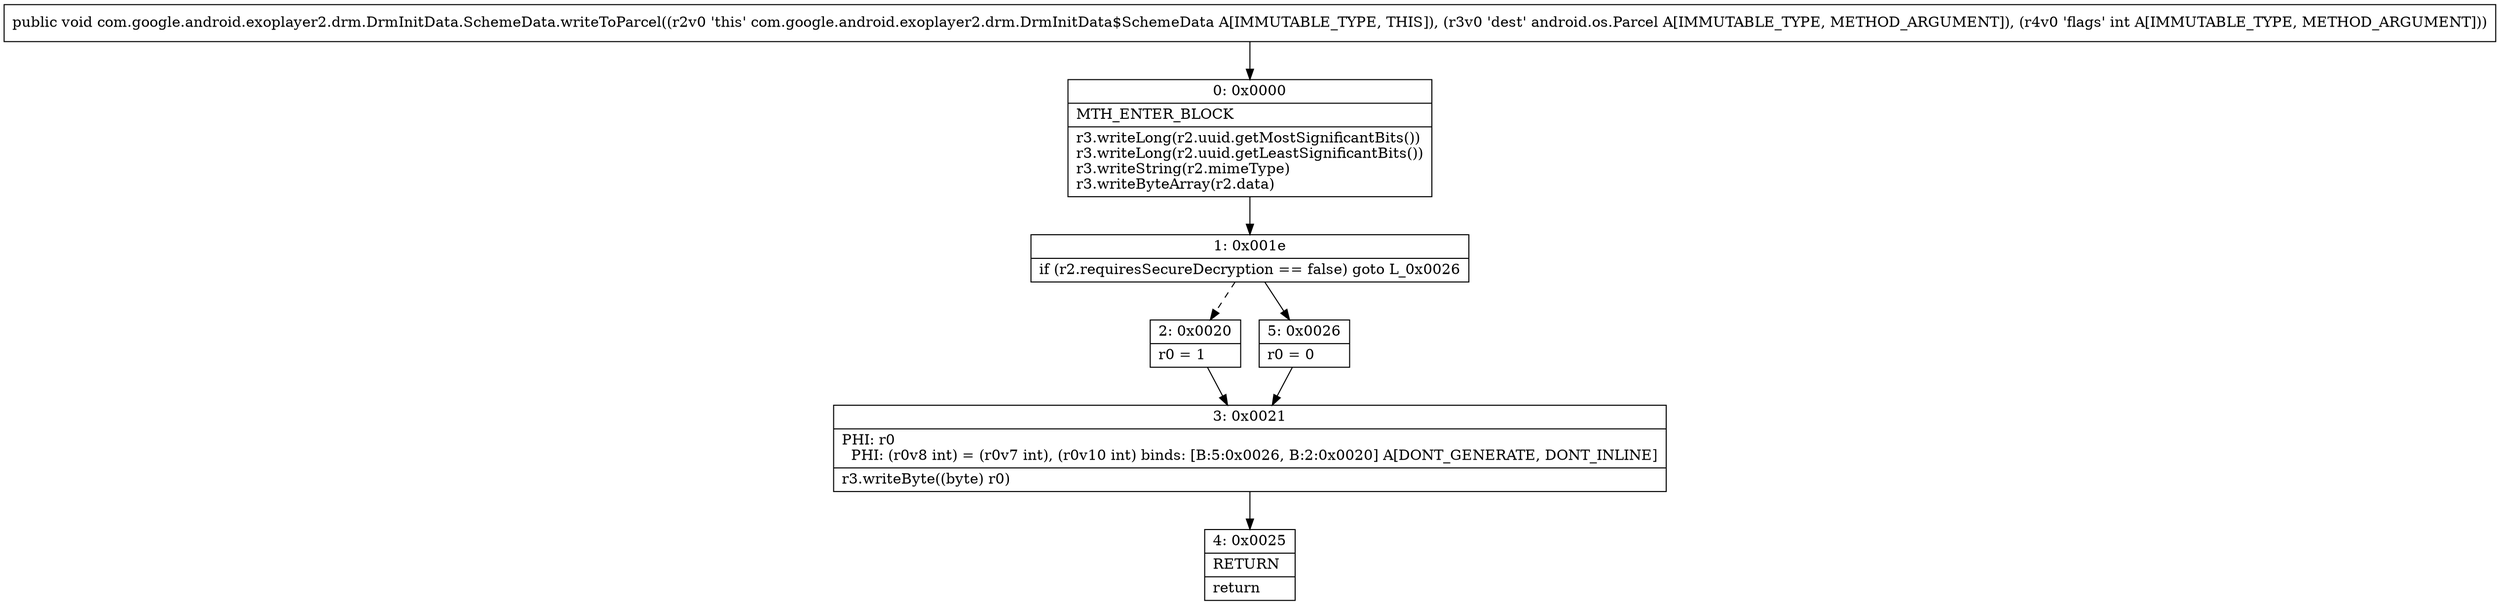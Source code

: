 digraph "CFG forcom.google.android.exoplayer2.drm.DrmInitData.SchemeData.writeToParcel(Landroid\/os\/Parcel;I)V" {
Node_0 [shape=record,label="{0\:\ 0x0000|MTH_ENTER_BLOCK\l|r3.writeLong(r2.uuid.getMostSignificantBits())\lr3.writeLong(r2.uuid.getLeastSignificantBits())\lr3.writeString(r2.mimeType)\lr3.writeByteArray(r2.data)\l}"];
Node_1 [shape=record,label="{1\:\ 0x001e|if (r2.requiresSecureDecryption == false) goto L_0x0026\l}"];
Node_2 [shape=record,label="{2\:\ 0x0020|r0 = 1\l}"];
Node_3 [shape=record,label="{3\:\ 0x0021|PHI: r0 \l  PHI: (r0v8 int) = (r0v7 int), (r0v10 int) binds: [B:5:0x0026, B:2:0x0020] A[DONT_GENERATE, DONT_INLINE]\l|r3.writeByte((byte) r0)\l}"];
Node_4 [shape=record,label="{4\:\ 0x0025|RETURN\l|return\l}"];
Node_5 [shape=record,label="{5\:\ 0x0026|r0 = 0\l}"];
MethodNode[shape=record,label="{public void com.google.android.exoplayer2.drm.DrmInitData.SchemeData.writeToParcel((r2v0 'this' com.google.android.exoplayer2.drm.DrmInitData$SchemeData A[IMMUTABLE_TYPE, THIS]), (r3v0 'dest' android.os.Parcel A[IMMUTABLE_TYPE, METHOD_ARGUMENT]), (r4v0 'flags' int A[IMMUTABLE_TYPE, METHOD_ARGUMENT])) }"];
MethodNode -> Node_0;
Node_0 -> Node_1;
Node_1 -> Node_2[style=dashed];
Node_1 -> Node_5;
Node_2 -> Node_3;
Node_3 -> Node_4;
Node_5 -> Node_3;
}

